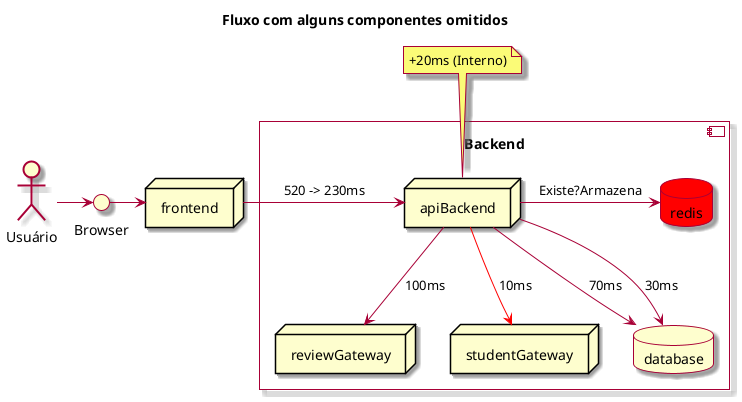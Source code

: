 @startuml

skin rose

Title: Fluxo com alguns componentes omitidos


actor "Usuário" as actor
interface "Browser" as browser
node frontend

actor -> browser
browser -> frontend

component "Backend\n" {

  node "apiBackend" as backend
  node reviewGateway as reviewGateway
  node studentGateway as studentGateway
  database database
  database redis as redis  #red

  backend -> redis: Existe?Armazena
  backend --> database: 70ms
  backend --> database: 30ms
  backend --> reviewGateway: 100ms
  backend --> studentGateway #red: 10ms

}

frontend -> backend: 520 -> 230ms
note top of backend: +20ms (Interno)

@enduml